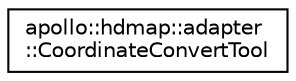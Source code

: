 digraph "Graphical Class Hierarchy"
{
  edge [fontname="Helvetica",fontsize="10",labelfontname="Helvetica",labelfontsize="10"];
  node [fontname="Helvetica",fontsize="10",shape=record];
  rankdir="LR";
  Node1 [label="apollo::hdmap::adapter\l::CoordinateConvertTool",height=0.2,width=0.4,color="black", fillcolor="white", style="filled",URL="$classapollo_1_1hdmap_1_1adapter_1_1CoordinateConvertTool.html"];
}
